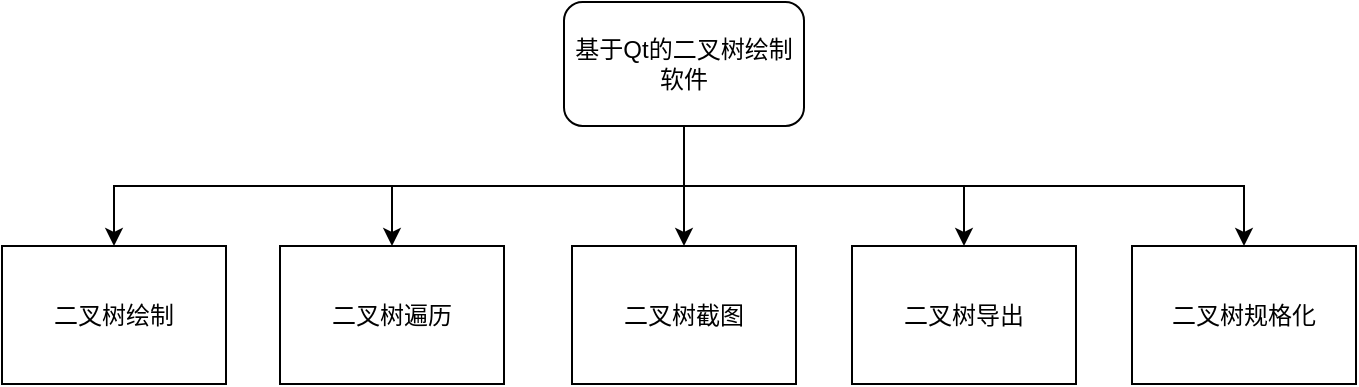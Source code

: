 <mxfile version="23.0.2" type="github">
  <diagram name="第 1 页" id="Og9kDQ-HKqt_a4ZrkuFH">
    <mxGraphModel dx="956" dy="523" grid="0" gridSize="10" guides="1" tooltips="1" connect="1" arrows="1" fold="1" page="1" pageScale="1" pageWidth="827" pageHeight="1169" math="0" shadow="0">
      <root>
        <mxCell id="0" />
        <mxCell id="1" parent="0" />
        <mxCell id="S3UF_QulotgcL5Qos_jf-9" style="edgeStyle=orthogonalEdgeStyle;rounded=0;orthogonalLoop=1;jettySize=auto;html=1;entryX=0.5;entryY=0;entryDx=0;entryDy=0;" parent="1" source="S3UF_QulotgcL5Qos_jf-2" target="S3UF_QulotgcL5Qos_jf-6" edge="1">
          <mxGeometry relative="1" as="geometry" />
        </mxCell>
        <mxCell id="S3UF_QulotgcL5Qos_jf-13" style="edgeStyle=orthogonalEdgeStyle;rounded=0;orthogonalLoop=1;jettySize=auto;html=1;exitX=0.5;exitY=1;exitDx=0;exitDy=0;entryX=0.5;entryY=0;entryDx=0;entryDy=0;" parent="1" source="S3UF_QulotgcL5Qos_jf-2" target="S3UF_QulotgcL5Qos_jf-8" edge="1">
          <mxGeometry relative="1" as="geometry" />
        </mxCell>
        <mxCell id="S3UF_QulotgcL5Qos_jf-14" style="edgeStyle=orthogonalEdgeStyle;rounded=0;orthogonalLoop=1;jettySize=auto;html=1;exitX=0.5;exitY=1;exitDx=0;exitDy=0;" parent="1" source="S3UF_QulotgcL5Qos_jf-2" target="S3UF_QulotgcL5Qos_jf-5" edge="1">
          <mxGeometry relative="1" as="geometry" />
        </mxCell>
        <mxCell id="S3UF_QulotgcL5Qos_jf-15" style="edgeStyle=orthogonalEdgeStyle;rounded=0;orthogonalLoop=1;jettySize=auto;html=1;exitX=0.5;exitY=1;exitDx=0;exitDy=0;entryX=0.5;entryY=0;entryDx=0;entryDy=0;" parent="1" source="S3UF_QulotgcL5Qos_jf-2" target="S3UF_QulotgcL5Qos_jf-7" edge="1">
          <mxGeometry relative="1" as="geometry" />
        </mxCell>
        <mxCell id="S3UF_QulotgcL5Qos_jf-16" style="edgeStyle=orthogonalEdgeStyle;rounded=0;orthogonalLoop=1;jettySize=auto;html=1;exitX=0.5;exitY=1;exitDx=0;exitDy=0;" parent="1" source="S3UF_QulotgcL5Qos_jf-2" target="S3UF_QulotgcL5Qos_jf-4" edge="1">
          <mxGeometry relative="1" as="geometry" />
        </mxCell>
        <mxCell id="S3UF_QulotgcL5Qos_jf-2" value="基于Qt的二叉树绘制软件" style="rounded=1;whiteSpace=wrap;html=1;" parent="1" vertex="1">
          <mxGeometry x="374" y="231" width="120" height="62" as="geometry" />
        </mxCell>
        <mxCell id="S3UF_QulotgcL5Qos_jf-4" value="二叉树绘制" style="rounded=0;whiteSpace=wrap;html=1;" parent="1" vertex="1">
          <mxGeometry x="93" y="353" width="112" height="69" as="geometry" />
        </mxCell>
        <mxCell id="S3UF_QulotgcL5Qos_jf-5" value="二叉树遍历" style="rounded=0;whiteSpace=wrap;html=1;" parent="1" vertex="1">
          <mxGeometry x="232" y="353" width="112" height="69" as="geometry" />
        </mxCell>
        <mxCell id="S3UF_QulotgcL5Qos_jf-6" value="二叉树截图" style="rounded=0;whiteSpace=wrap;html=1;" parent="1" vertex="1">
          <mxGeometry x="378" y="353" width="112" height="69" as="geometry" />
        </mxCell>
        <mxCell id="S3UF_QulotgcL5Qos_jf-7" value="二叉树导出" style="rounded=0;whiteSpace=wrap;html=1;" parent="1" vertex="1">
          <mxGeometry x="518" y="353" width="112" height="69" as="geometry" />
        </mxCell>
        <mxCell id="S3UF_QulotgcL5Qos_jf-8" value="二叉树规格化" style="rounded=0;whiteSpace=wrap;html=1;" parent="1" vertex="1">
          <mxGeometry x="658" y="353" width="112" height="69" as="geometry" />
        </mxCell>
      </root>
    </mxGraphModel>
  </diagram>
</mxfile>
